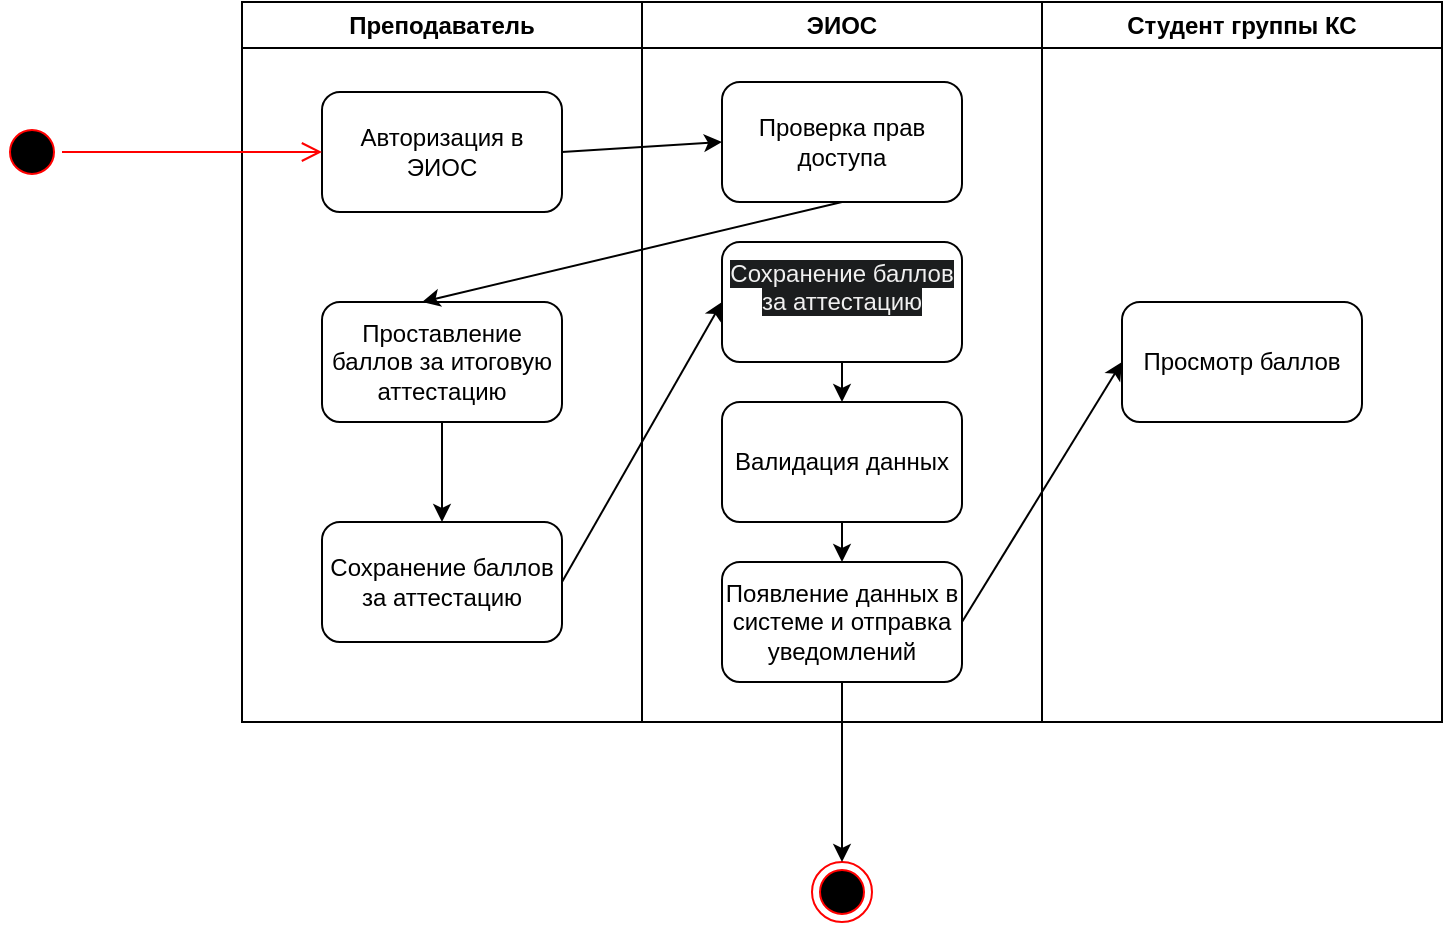 <mxfile version="24.7.17">
  <diagram name="Страница — 1" id="9AScFXdpI2X2kvbhoq80">
    <mxGraphModel dx="1147" dy="675" grid="1" gridSize="10" guides="1" tooltips="1" connect="1" arrows="1" fold="1" page="1" pageScale="1" pageWidth="1169" pageHeight="1654" math="0" shadow="0">
      <root>
        <mxCell id="0" />
        <mxCell id="1" parent="0" />
        <mxCell id="Yg7wzL1NHxzCarzFCjVd-9" value="Преподаватель" style="swimlane;whiteSpace=wrap;html=1;" vertex="1" parent="1">
          <mxGeometry x="190" y="110" width="200" height="360" as="geometry" />
        </mxCell>
        <mxCell id="Yg7wzL1NHxzCarzFCjVd-14" value="Авторизация в&lt;div&gt;ЭИОС&lt;/div&gt;" style="rounded=1;whiteSpace=wrap;html=1;" vertex="1" parent="Yg7wzL1NHxzCarzFCjVd-9">
          <mxGeometry x="40" y="45" width="120" height="60" as="geometry" />
        </mxCell>
        <mxCell id="Yg7wzL1NHxzCarzFCjVd-16" value="Проставление баллов за итоговую аттестацию" style="rounded=1;whiteSpace=wrap;html=1;" vertex="1" parent="Yg7wzL1NHxzCarzFCjVd-9">
          <mxGeometry x="40" y="150" width="120" height="60" as="geometry" />
        </mxCell>
        <mxCell id="Yg7wzL1NHxzCarzFCjVd-17" value="Сохранение баллов за аттестацию" style="rounded=1;whiteSpace=wrap;html=1;" vertex="1" parent="Yg7wzL1NHxzCarzFCjVd-9">
          <mxGeometry x="40" y="260" width="120" height="60" as="geometry" />
        </mxCell>
        <mxCell id="Yg7wzL1NHxzCarzFCjVd-24" value="" style="endArrow=classic;html=1;rounded=0;exitX=0.5;exitY=1;exitDx=0;exitDy=0;entryX=0.5;entryY=0;entryDx=0;entryDy=0;" edge="1" parent="Yg7wzL1NHxzCarzFCjVd-9" source="Yg7wzL1NHxzCarzFCjVd-16" target="Yg7wzL1NHxzCarzFCjVd-17">
          <mxGeometry width="50" height="50" relative="1" as="geometry">
            <mxPoint x="-50" y="260" as="sourcePoint" />
            <mxPoint y="210" as="targetPoint" />
          </mxGeometry>
        </mxCell>
        <mxCell id="Yg7wzL1NHxzCarzFCjVd-10" value="ЭИОС" style="swimlane;whiteSpace=wrap;html=1;" vertex="1" parent="1">
          <mxGeometry x="390" y="110" width="200" height="360" as="geometry" />
        </mxCell>
        <mxCell id="Yg7wzL1NHxzCarzFCjVd-15" value="Проверка прав доступа" style="rounded=1;whiteSpace=wrap;html=1;" vertex="1" parent="Yg7wzL1NHxzCarzFCjVd-10">
          <mxGeometry x="40" y="40" width="120" height="60" as="geometry" />
        </mxCell>
        <mxCell id="Yg7wzL1NHxzCarzFCjVd-18" value="&#xa;&lt;span style=&quot;color: rgb(240, 240, 240); font-family: Helvetica; font-size: 12px; font-style: normal; font-variant-ligatures: normal; font-variant-caps: normal; font-weight: 400; letter-spacing: normal; orphans: 2; text-align: center; text-indent: 0px; text-transform: none; widows: 2; word-spacing: 0px; -webkit-text-stroke-width: 0px; white-space: normal; background-color: rgb(27, 29, 30); text-decoration-thickness: initial; text-decoration-style: initial; text-decoration-color: initial; display: inline !important; float: none;&quot;&gt;Сохранение баллов за аттестацию&lt;/span&gt;&#xa;&#xa;" style="rounded=1;whiteSpace=wrap;html=1;" vertex="1" parent="Yg7wzL1NHxzCarzFCjVd-10">
          <mxGeometry x="40" y="120" width="120" height="60" as="geometry" />
        </mxCell>
        <mxCell id="Yg7wzL1NHxzCarzFCjVd-19" value="Валидация данных" style="rounded=1;whiteSpace=wrap;html=1;" vertex="1" parent="Yg7wzL1NHxzCarzFCjVd-10">
          <mxGeometry x="40" y="200" width="120" height="60" as="geometry" />
        </mxCell>
        <mxCell id="Yg7wzL1NHxzCarzFCjVd-20" value="Появление данных в системе и отправка уведомлений" style="rounded=1;whiteSpace=wrap;html=1;" vertex="1" parent="Yg7wzL1NHxzCarzFCjVd-10">
          <mxGeometry x="40" y="280" width="120" height="60" as="geometry" />
        </mxCell>
        <mxCell id="Yg7wzL1NHxzCarzFCjVd-26" value="" style="endArrow=classic;html=1;rounded=0;exitX=0.5;exitY=1;exitDx=0;exitDy=0;entryX=0.5;entryY=0;entryDx=0;entryDy=0;" edge="1" parent="Yg7wzL1NHxzCarzFCjVd-10" source="Yg7wzL1NHxzCarzFCjVd-18" target="Yg7wzL1NHxzCarzFCjVd-19">
          <mxGeometry width="50" height="50" relative="1" as="geometry">
            <mxPoint x="-40" y="230" as="sourcePoint" />
            <mxPoint x="10" y="180" as="targetPoint" />
          </mxGeometry>
        </mxCell>
        <mxCell id="Yg7wzL1NHxzCarzFCjVd-27" value="" style="endArrow=classic;html=1;rounded=0;exitX=0.5;exitY=1;exitDx=0;exitDy=0;entryX=0.5;entryY=0;entryDx=0;entryDy=0;" edge="1" parent="Yg7wzL1NHxzCarzFCjVd-10" source="Yg7wzL1NHxzCarzFCjVd-19" target="Yg7wzL1NHxzCarzFCjVd-20">
          <mxGeometry width="50" height="50" relative="1" as="geometry">
            <mxPoint x="-30" y="320" as="sourcePoint" />
            <mxPoint x="20" y="270" as="targetPoint" />
          </mxGeometry>
        </mxCell>
        <mxCell id="Yg7wzL1NHxzCarzFCjVd-11" value="Студент группы КС" style="swimlane;whiteSpace=wrap;html=1;" vertex="1" parent="1">
          <mxGeometry x="590" y="110" width="200" height="360" as="geometry" />
        </mxCell>
        <mxCell id="Yg7wzL1NHxzCarzFCjVd-21" value="Просмотр баллов" style="rounded=1;whiteSpace=wrap;html=1;" vertex="1" parent="Yg7wzL1NHxzCarzFCjVd-11">
          <mxGeometry x="40" y="150" width="120" height="60" as="geometry" />
        </mxCell>
        <mxCell id="Yg7wzL1NHxzCarzFCjVd-12" value="" style="ellipse;html=1;shape=startState;fillColor=#000000;strokeColor=#ff0000;" vertex="1" parent="1">
          <mxGeometry x="70" y="170" width="30" height="30" as="geometry" />
        </mxCell>
        <mxCell id="Yg7wzL1NHxzCarzFCjVd-13" value="" style="edgeStyle=orthogonalEdgeStyle;html=1;verticalAlign=bottom;endArrow=open;endSize=8;strokeColor=#ff0000;rounded=0;" edge="1" source="Yg7wzL1NHxzCarzFCjVd-12" parent="1">
          <mxGeometry relative="1" as="geometry">
            <mxPoint x="230" y="185" as="targetPoint" />
          </mxGeometry>
        </mxCell>
        <mxCell id="Yg7wzL1NHxzCarzFCjVd-22" value="" style="endArrow=classic;html=1;rounded=0;exitX=1;exitY=0.5;exitDx=0;exitDy=0;entryX=0;entryY=0.5;entryDx=0;entryDy=0;" edge="1" parent="1" source="Yg7wzL1NHxzCarzFCjVd-14" target="Yg7wzL1NHxzCarzFCjVd-15">
          <mxGeometry width="50" height="50" relative="1" as="geometry">
            <mxPoint x="370" y="210" as="sourcePoint" />
            <mxPoint x="420" y="160" as="targetPoint" />
          </mxGeometry>
        </mxCell>
        <mxCell id="Yg7wzL1NHxzCarzFCjVd-23" value="" style="endArrow=classic;html=1;rounded=0;exitX=0.5;exitY=1;exitDx=0;exitDy=0;entryX=0.417;entryY=0;entryDx=0;entryDy=0;entryPerimeter=0;" edge="1" parent="1" source="Yg7wzL1NHxzCarzFCjVd-15" target="Yg7wzL1NHxzCarzFCjVd-16">
          <mxGeometry width="50" height="50" relative="1" as="geometry">
            <mxPoint x="350" y="250" as="sourcePoint" />
            <mxPoint x="400" y="200" as="targetPoint" />
          </mxGeometry>
        </mxCell>
        <mxCell id="Yg7wzL1NHxzCarzFCjVd-25" value="" style="endArrow=classic;html=1;rounded=0;exitX=1;exitY=0.5;exitDx=0;exitDy=0;entryX=0;entryY=0.5;entryDx=0;entryDy=0;" edge="1" parent="1" source="Yg7wzL1NHxzCarzFCjVd-17" target="Yg7wzL1NHxzCarzFCjVd-18">
          <mxGeometry width="50" height="50" relative="1" as="geometry">
            <mxPoint x="360" y="400" as="sourcePoint" />
            <mxPoint x="410" y="350" as="targetPoint" />
          </mxGeometry>
        </mxCell>
        <mxCell id="Yg7wzL1NHxzCarzFCjVd-28" value="" style="endArrow=classic;html=1;rounded=0;exitX=1;exitY=0.5;exitDx=0;exitDy=0;entryX=0;entryY=0.5;entryDx=0;entryDy=0;" edge="1" parent="1" source="Yg7wzL1NHxzCarzFCjVd-20" target="Yg7wzL1NHxzCarzFCjVd-21">
          <mxGeometry width="50" height="50" relative="1" as="geometry">
            <mxPoint x="570" y="380" as="sourcePoint" />
            <mxPoint x="620" y="330" as="targetPoint" />
          </mxGeometry>
        </mxCell>
        <mxCell id="Yg7wzL1NHxzCarzFCjVd-29" value="" style="ellipse;html=1;shape=endState;fillColor=#000000;strokeColor=#ff0000;" vertex="1" parent="1">
          <mxGeometry x="475" y="540" width="30" height="30" as="geometry" />
        </mxCell>
        <mxCell id="Yg7wzL1NHxzCarzFCjVd-30" value="" style="endArrow=classic;html=1;rounded=0;exitX=0.5;exitY=1;exitDx=0;exitDy=0;entryX=0.5;entryY=0;entryDx=0;entryDy=0;" edge="1" parent="1" source="Yg7wzL1NHxzCarzFCjVd-20" target="Yg7wzL1NHxzCarzFCjVd-29">
          <mxGeometry width="50" height="50" relative="1" as="geometry">
            <mxPoint x="360" y="550" as="sourcePoint" />
            <mxPoint x="410" y="500" as="targetPoint" />
          </mxGeometry>
        </mxCell>
      </root>
    </mxGraphModel>
  </diagram>
</mxfile>
